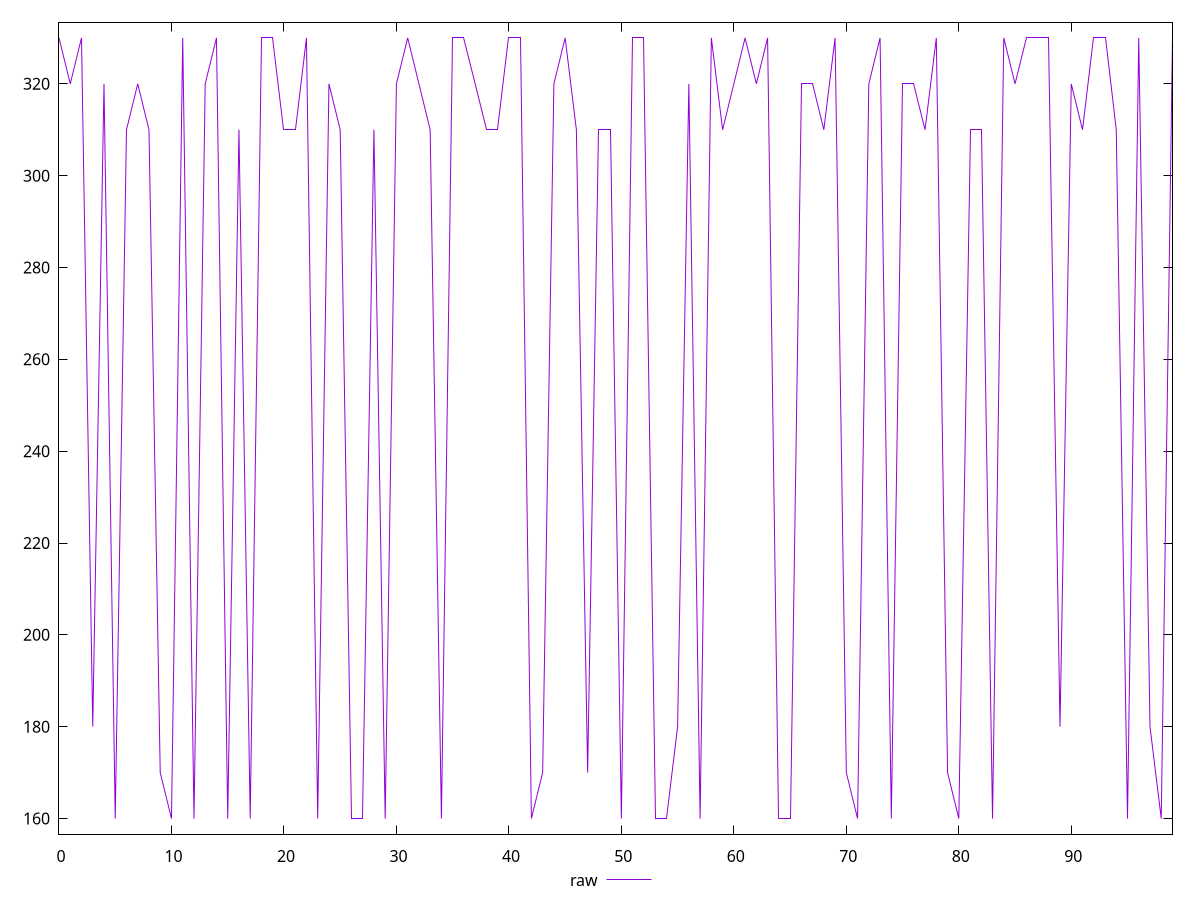 reset

$raw <<EOF
0 330
1 320
2 330
3 180
4 320
5 160
6 310
7 320
8 310
9 170
10 160
11 330
12 160
13 320
14 330
15 160
16 310
17 160
18 330
19 330
20 310
21 310
22 330
23 160
24 320
25 310
26 160
27 160
28 310
29 160
30 320
31 330
32 320
33 310
34 160
35 330
36 330
37 320
38 310
39 310
40 330
41 330
42 160
43 170
44 320
45 330
46 310
47 170
48 310
49 310
50 160
51 330
52 330
53 160
54 160
55 180
56 320
57 160
58 330
59 310
60 320
61 330
62 320
63 330
64 160
65 160
66 320
67 320
68 310
69 330
70 170
71 160
72 320
73 330
74 160
75 320
76 320
77 310
78 330
79 170
80 160
81 310
82 310
83 160
84 330
85 320
86 330
87 330
88 330
89 180
90 320
91 310
92 330
93 330
94 310
95 160
96 330
97 180
98 160
99 330
EOF

set key outside below
set xrange [0:99]
set yrange [156.6:333.4]
set terminal svg size 640, 490 enhanced background rgb 'white'
set output "report_00007_2020-12-11T15:55:29.892Z/uses-http2/samples/pages+cached+noexternal+noimg/raw/values.svg"

plot $raw title "raw" with line

reset
